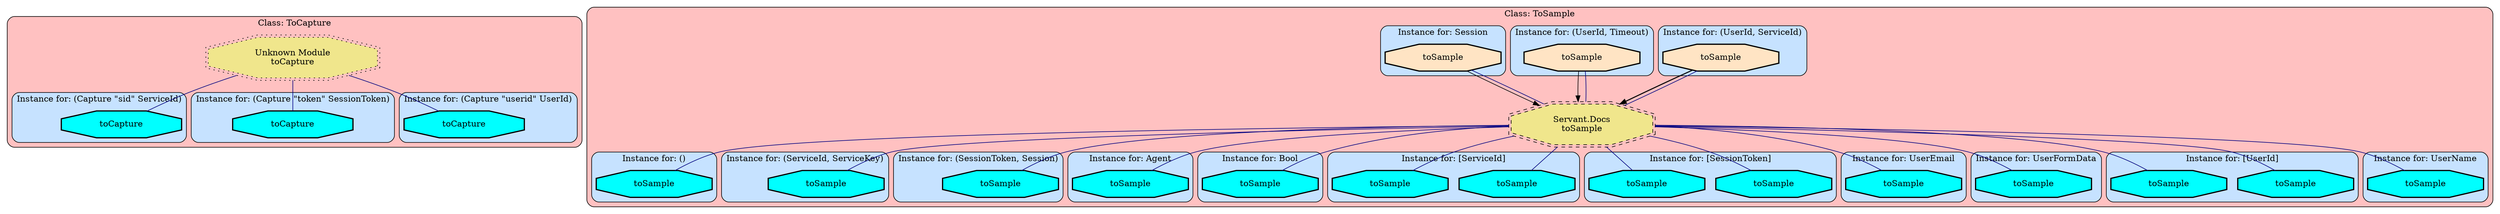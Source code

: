 digraph "Diagram of: Thentos.Doc" {
    node [margin="0.4,0.1"
         ,style=filled];
    subgraph cluster_Class_ToCapture {
        graph [label="Class: ToCapture"
              ,style="filled,rounded"
              ,fillcolor=rosybrown1];
        subgraph cluster_Class_ToCapture_Data_CapturesidServiceId {
            graph [label="Instance for: (Capture \"sid\" ServiceId)"
                  ,style="filled,rounded"
                  ,fillcolor=slategray1];
            1 [label=toCapture
              ,shape=octagon
              ,fillcolor=cyan
              ,style="filled,bold"];
        }
        subgraph cluster_Class_ToCapture_Data_CapturetokenSessionToken {
            graph [label="Instance for: (Capture \"token\" SessionToken)"
                  ,style="filled,rounded"
                  ,fillcolor=slategray1];
            2 [label=toCapture
              ,shape=octagon
              ,fillcolor=cyan
              ,style="filled,bold"];
        }
        subgraph cluster_Class_ToCapture_Data_CaptureuseridUserId {
            graph [label="Instance for: (Capture \"userid\" UserId)"
                  ,style="filled,rounded"
                  ,fillcolor=slategray1];
            3 [label=toCapture
              ,shape=octagon
              ,fillcolor=cyan
              ,style="filled,bold"];
        }
        22 [label="Unknown Module\ntoCapture"
           ,shape=doubleoctagon
           ,fillcolor=khaki
           ,style="filled,dotted"];
    }
    subgraph cluster_Class_ToSample {
        graph [label="Class: ToSample"
              ,style="filled,rounded"
              ,fillcolor=rosybrown1];
        subgraph cluster_Class_ToSample_Data_ {
            graph [label="Instance for: ()"
                  ,style="filled,rounded"
                  ,fillcolor=slategray1];
            4 [label=toSample
              ,shape=octagon
              ,fillcolor=cyan
              ,style="filled,bold"];
        }
        subgraph cluster_Class_ToSample_Data_ServiceIdServiceKey {
            graph [label="Instance for: (ServiceId, ServiceKey)"
                  ,style="filled,rounded"
                  ,fillcolor=slategray1];
            5 [label=toSample
              ,shape=octagon
              ,fillcolor=cyan
              ,style="filled,bold"];
        }
        subgraph cluster_Class_ToSample_Data_SessionTokenSession {
            graph [label="Instance for: (SessionToken, Session)"
                  ,style="filled,rounded"
                  ,fillcolor=slategray1];
            6 [label=toSample
              ,shape=octagon
              ,fillcolor=cyan
              ,style="filled,bold"];
        }
        subgraph cluster_Class_ToSample_Data_UserIdServiceId {
            graph [label="Instance for: (UserId, ServiceId)"
                  ,style="filled,rounded"
                  ,fillcolor=slategray1];
            7 [label=toSample
              ,shape=octagon
              ,fillcolor=bisque
              ,style="filled,bold"];
        }
        subgraph cluster_Class_ToSample_Data_UserIdTimeout {
            graph [label="Instance for: (UserId, Timeout)"
                  ,style="filled,rounded"
                  ,fillcolor=slategray1];
            8 [label=toSample
              ,shape=octagon
              ,fillcolor=bisque
              ,style="filled,bold"];
        }
        subgraph cluster_Class_ToSample_Data_Agent {
            graph [label="Instance for: Agent"
                  ,style="filled,rounded"
                  ,fillcolor=slategray1];
            9 [label=toSample
              ,shape=octagon
              ,fillcolor=cyan
              ,style="filled,bold"];
        }
        subgraph cluster_Class_ToSample_Data_Bool {
            graph [label="Instance for: Bool"
                  ,style="filled,rounded"
                  ,fillcolor=slategray1];
            10 [label=toSample
               ,shape=octagon
               ,fillcolor=cyan
               ,style="filled,bold"];
        }
        subgraph cluster_Class_ToSample_Data_ServiceId {
            graph [label="Instance for: ServiceId"
                  ,style="filled,rounded"
                  ,fillcolor=slategray1];
            11 [label=toSample
               ,shape=octagon
               ,fillcolor=cyan
               ,style="filled,bold"];
        }
        subgraph cluster_Class_ToSample_Data_Session {
            graph [label="Instance for: Session"
                  ,style="filled,rounded"
                  ,fillcolor=slategray1];
            12 [label=toSample
               ,shape=octagon
               ,fillcolor=bisque
               ,style="filled,bold"];
        }
        subgraph cluster_Class_ToSample_Data_SessionToken {
            graph [label="Instance for: SessionToken"
                  ,style="filled,rounded"
                  ,fillcolor=slategray1];
            13 [label=toSample
               ,shape=octagon
               ,fillcolor=cyan
               ,style="filled,bold"];
        }
        subgraph cluster_Class_ToSample_Data_UserEmail {
            graph [label="Instance for: UserEmail"
                  ,style="filled,rounded"
                  ,fillcolor=slategray1];
            14 [label=toSample
               ,shape=octagon
               ,fillcolor=cyan
               ,style="filled,bold"];
        }
        subgraph cluster_Class_ToSample_Data_UserFormData {
            graph [label="Instance for: UserFormData"
                  ,style="filled,rounded"
                  ,fillcolor=slategray1];
            15 [label=toSample
               ,shape=octagon
               ,fillcolor=cyan
               ,style="filled,bold"];
        }
        subgraph cluster_Class_ToSample_Data_UserId {
            graph [label="Instance for: UserId"
                  ,style="filled,rounded"
                  ,fillcolor=slategray1];
            16 [label=toSample
               ,shape=octagon
               ,fillcolor=cyan
               ,style="filled,bold"];
        }
        subgraph cluster_Class_ToSample_Data_UserName {
            graph [label="Instance for: UserName"
                  ,style="filled,rounded"
                  ,fillcolor=slategray1];
            17 [label=toSample
               ,shape=octagon
               ,fillcolor=cyan
               ,style="filled,bold"];
        }
        subgraph cluster_Class_ToSample_Data_ServiceId {
            graph [label="Instance for: [ServiceId]"
                  ,style="filled,rounded"
                  ,fillcolor=slategray1];
            18 [label=toSample
               ,shape=octagon
               ,fillcolor=cyan
               ,style="filled,bold"];
        }
        subgraph cluster_Class_ToSample_Data_SessionToken {
            graph [label="Instance for: [SessionToken]"
                  ,style="filled,rounded"
                  ,fillcolor=slategray1];
            19 [label=toSample
               ,shape=octagon
               ,fillcolor=cyan
               ,style="filled,bold"];
        }
        subgraph cluster_Class_ToSample_Data_UserId {
            graph [label="Instance for: [UserId]"
                  ,style="filled,rounded"
                  ,fillcolor=slategray1];
            20 [label=toSample
               ,shape=octagon
               ,fillcolor=cyan
               ,style="filled,bold"];
        }
        21 [label="Servant.Docs\ntoSample"
           ,shape=doubleoctagon
           ,fillcolor=khaki
           ,style="filled,dashed"];
    }
    7 -> 21 [penwidth=1.6931471805599454
            ,color=black];
    8 -> 21 [penwidth=1
            ,color=black];
    12 -> 21 [penwidth=1
             ,color=black];
    21 -> 4 [penwidth=1
            ,color=navy
            ,dir=none];
    21 -> 5 [penwidth=1
            ,color=navy
            ,dir=none];
    21 -> 6 [penwidth=1
            ,color=navy
            ,dir=none];
    21 -> 7 [penwidth=1
            ,color=navy
            ,dir=none];
    21 -> 8 [penwidth=1
            ,color=navy
            ,dir=none];
    21 -> 9 [penwidth=1
            ,color=navy
            ,dir=none];
    21 -> 10 [penwidth=1
             ,color=navy
             ,dir=none];
    21 -> 11 [penwidth=1
             ,color=navy
             ,dir=none];
    21 -> 12 [penwidth=1
             ,color=navy
             ,dir=none];
    21 -> 13 [penwidth=1
             ,color=navy
             ,dir=none];
    21 -> 14 [penwidth=1
             ,color=navy
             ,dir=none];
    21 -> 15 [penwidth=1
             ,color=navy
             ,dir=none];
    21 -> 16 [penwidth=1
             ,color=navy
             ,dir=none];
    21 -> 17 [penwidth=1
             ,color=navy
             ,dir=none];
    21 -> 18 [penwidth=1
             ,color=navy
             ,dir=none];
    21 -> 19 [penwidth=1
             ,color=navy
             ,dir=none];
    21 -> 20 [penwidth=1
             ,color=navy
             ,dir=none];
    22 -> 1 [penwidth=1
            ,color=navy
            ,dir=none];
    22 -> 2 [penwidth=1
            ,color=navy
            ,dir=none];
    22 -> 3 [penwidth=1
            ,color=navy
            ,dir=none];
}
